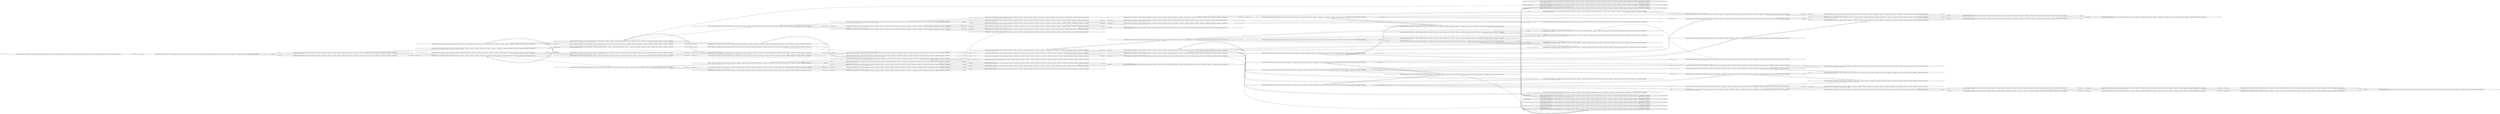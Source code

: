 digraph {
rankdir="LR"
s102[label="(instance index=359, state index=102, atoms={clear(pos6), clear(pos14), clear(pos7), clear(pos3), clear(pos9), at(block01,pos0), clear(pos11), clear(pos10), clear(pos8), at(robot,pos15), clear(pos4), clear(pos12), at(block01,pos5), clear(pos13), clear(pos1), clear(pos2)})"]
s71[label="(instance index=359, state index=71, atoms={clear(pos6), clear(pos14), at(robot,pos11), clear(pos15), clear(pos7), clear(pos3), clear(pos9), at(block01,pos0), clear(pos10), clear(pos8), clear(pos4), clear(pos12), at(block01,pos5), clear(pos13), clear(pos1), clear(pos2)})"]
s46[label="(instance index=359, state index=46, atoms={clear(pos6), clear(pos14), clear(pos15), clear(pos7), clear(pos3), clear(pos9), at(block01,pos0), clear(pos11), clear(pos8), clear(pos4), at(robot,pos10), clear(pos12), at(block01,pos5), clear(pos13), clear(pos1), clear(pos2)})"]
s47[label="(instance index=359, state index=47, atoms={clear(pos6), clear(pos14), clear(pos15), clear(pos7), clear(pos3), clear(pos9), at(block01,pos0), clear(pos11), clear(pos10), at(robot,pos13), clear(pos8), clear(pos4), clear(pos12), at(block01,pos5), clear(pos1), clear(pos2)})"]
s29[label="(instance index=359, state index=29, atoms={clear(pos6), clear(pos14), clear(pos15), clear(pos7), clear(pos3), at(block01,pos0), clear(pos11), clear(pos10), clear(pos8), clear(pos4), clear(pos12), at(block01,pos5), clear(pos13), clear(pos1), at(robot,pos9), clear(pos2)})"]
s9[label="(instance index=359, state index=9, atoms={clear(pos6), clear(pos14), at(robot,pos11), at(block01,pos9), clear(pos15), clear(pos7), clear(pos3), at(block01,pos0), clear(pos10), clear(pos8), clear(pos4), clear(pos12), clear(pos5), clear(pos13), clear(pos1), clear(pos2)})"]
s6[label="(instance index=359, state index=6, atoms={clear(pos6), clear(pos14), at(block01,pos9), clear(pos15), clear(pos7), at(block01,pos0), clear(pos11), clear(pos10), clear(pos8), clear(pos4), clear(pos12), clear(pos5), clear(pos13), at(robot,pos3), clear(pos1), clear(pos2)})"]
s69[label="(instance index=359, state index=69, atoms={clear(pos6), clear(pos14), clear(pos15), clear(pos7), clear(pos3), clear(pos9), at(block01,pos0), clear(pos11), clear(pos10), at(robot,pos12), clear(pos8), clear(pos4), at(block01,pos5), clear(pos13), clear(pos1), clear(pos2)})"]
s1[label="(instance index=359, state index=1, atoms={clear(pos6), clear(pos14), at(robot,pos2), at(block01,pos9), clear(pos15), clear(pos7), clear(pos3), at(block01,pos0), clear(pos11), clear(pos10), clear(pos8), clear(pos4), clear(pos12), clear(pos5), clear(pos13), clear(pos1)})"]
s3[label="(instance index=359, state index=3, atoms={clear(pos6), clear(pos14), at(block01,pos9), clear(pos15), clear(pos3), at(block01,pos0), clear(pos11), clear(pos10), clear(pos8), clear(pos4), clear(pos12), clear(pos5), clear(pos13), clear(pos1), at(robot,pos7), clear(pos2)})"]
s4[label="(instance index=359, state index=4, atoms={clear(pos6), clear(pos14), at(block01,pos9), clear(pos15), clear(pos7), clear(pos3), at(block01,pos0), clear(pos11), clear(pos8), clear(pos4), at(robot,pos10), clear(pos12), clear(pos5), clear(pos13), clear(pos1), clear(pos2)})"]
s45[label="(instance index=359, state index=45, atoms={clear(pos6), clear(pos14), clear(pos15), clear(pos7), clear(pos3), clear(pos9), at(block01,pos0), clear(pos11), clear(pos10), at(robot,pos8), clear(pos4), clear(pos12), at(block01,pos5), clear(pos13), clear(pos1), clear(pos2)})"]
s16[label="(instance index=359, state index=16, atoms={clear(pos6), clear(pos14), at(block01,pos9), clear(pos7), clear(pos3), at(block01,pos0), clear(pos11), clear(pos10), clear(pos8), at(robot,pos15), clear(pos4), clear(pos12), clear(pos5), clear(pos13), clear(pos1), clear(pos2)})"]
s48[label="(instance index=359, state index=48, atoms={clear(pos6), clear(pos14), clear(pos15), clear(pos7), clear(pos3), clear(pos9), at(block01,pos0), clear(pos11), clear(pos10), clear(pos8), clear(pos4), at(block01,pos1), at(robot,pos5), clear(pos12), clear(pos13), clear(pos2)})"]
s0[label="(instance index=359, state index=0, atoms={clear(pos14), at(block01,pos9), clear(pos15), clear(pos7), clear(pos3), at(block01,pos0), clear(pos11), clear(pos10), at(robot,pos6), clear(pos8), clear(pos4), clear(pos12), clear(pos5), clear(pos13), clear(pos1), clear(pos2)})"]
s5[label="(instance index=359, state index=5, atoms={clear(pos6), clear(pos14), at(block01,pos9), clear(pos15), clear(pos7), clear(pos3), at(block01,pos0), clear(pos11), clear(pos10), at(robot,pos1), clear(pos8), clear(pos4), clear(pos12), clear(pos5), clear(pos13), clear(pos2)})"]
s68[label="(instance index=359, state index=68, atoms={clear(pos6), clear(pos14), clear(pos15), clear(pos7), clear(pos3), clear(pos9), at(block01,pos0), clear(pos11), clear(pos10), clear(pos8), clear(pos12), at(block01,pos5), clear(pos13), clear(pos1), at(robot,pos4), clear(pos2)})"]
s10[label="(instance index=359, state index=10, atoms={clear(pos6), at(block01,pos9), clear(pos15), clear(pos7), clear(pos3), at(block01,pos0), clear(pos11), clear(pos10), clear(pos8), clear(pos4), clear(pos12), clear(pos5), clear(pos13), clear(pos1), at(robot,pos14), clear(pos2)})"]
s11[label="(instance index=359, state index=11, atoms={clear(pos6), clear(pos14), clear(pos15), clear(pos7), clear(pos3), at(block01,pos0), clear(pos11), clear(pos10), clear(pos4), clear(pos12), clear(pos5), clear(pos13), at(block01,pos8), clear(pos1), at(robot,pos9), clear(pos2)})"]
s75[label="(instance index=359, state index=75, atoms={clear(pos6), clear(pos14), clear(pos15), clear(pos7), clear(pos3), at(block01,pos0), clear(pos11), clear(pos10), clear(pos8), clear(pos4), at(block01,pos1), clear(pos12), clear(pos5), clear(pos13), at(robot,pos9), clear(pos2)})"]
s74[label="(instance index=359, state index=74, atoms={clear(pos14), clear(pos15), clear(pos7), clear(pos3), clear(pos9), at(block01,pos0), clear(pos11), clear(pos10), at(robot,pos6), clear(pos8), clear(pos4), at(block01,pos1), clear(pos12), clear(pos5), clear(pos13), clear(pos2)})"]
s73[label="(instance index=359, state index=73, atoms={clear(pos6), clear(pos14), clear(pos15), clear(pos7), clear(pos3), clear(pos9), at(block01,pos0), clear(pos11), clear(pos10), clear(pos8), at(block01,pos1), clear(pos12), clear(pos5), clear(pos13), at(robot,pos4), clear(pos2)})"]
s17[label="(instance index=359, state index=17, atoms={clear(pos6), clear(pos14), at(block01,pos9), clear(pos15), clear(pos7), clear(pos3), at(block01,pos0), clear(pos11), clear(pos10), at(robot,pos13), clear(pos8), clear(pos4), clear(pos12), clear(pos5), clear(pos1), clear(pos2)})"]
s2[label="(instance index=359, state index=2, atoms={clear(pos6), clear(pos14), at(block01,pos9), clear(pos15), clear(pos7), clear(pos3), at(block01,pos0), clear(pos11), clear(pos10), clear(pos8), clear(pos4), at(robot,pos5), clear(pos12), clear(pos13), clear(pos1), clear(pos2)})"]
s20[label="(instance index=359, state index=20, atoms={clear(pos6), clear(pos14), clear(pos15), clear(pos7), clear(pos3), clear(pos9), at(block01,pos0), clear(pos11), clear(pos10), at(robot,pos13), clear(pos4), clear(pos12), clear(pos5), at(block01,pos8), clear(pos1), clear(pos2)})"]
s19[label="(instance index=359, state index=19, atoms={clear(pos6), clear(pos14), clear(pos15), clear(pos7), clear(pos3), clear(pos9), at(block01,pos0), clear(pos11), clear(pos4), at(robot,pos10), clear(pos12), clear(pos5), clear(pos13), at(block01,pos8), clear(pos1), clear(pos2)})"]
s18[label="(instance index=359, state index=18, atoms={clear(pos6), clear(pos14), clear(pos15), clear(pos7), clear(pos3), clear(pos9), at(block01,pos0), clear(pos11), clear(pos10), clear(pos4), at(robot,pos5), clear(pos12), clear(pos13), at(block01,pos8), clear(pos1), clear(pos2)})"]
s107[label="(instance index=359, state index=107, atoms={clear(pos6), clear(pos14), clear(pos15), clear(pos7), clear(pos3), clear(pos9), at(block01,pos0), clear(pos11), clear(pos10), at(robot,pos13), clear(pos8), clear(pos4), at(block01,pos1), clear(pos12), clear(pos5), clear(pos2)})"]
s106[label="(instance index=359, state index=106, atoms={clear(pos6), clear(pos14), clear(pos15), clear(pos7), clear(pos3), clear(pos9), at(block01,pos0), clear(pos11), clear(pos8), clear(pos4), at(block01,pos1), at(robot,pos10), clear(pos12), clear(pos5), clear(pos13), clear(pos2)})"]
s103[label="(instance index=359, state index=103, atoms={clear(pos6), clear(pos14), clear(pos15), clear(pos7), clear(pos3), clear(pos9), at(block01,pos0), clear(pos11), clear(pos10), at(robot,pos8), clear(pos4), at(block01,pos1), clear(pos12), clear(pos5), clear(pos13), clear(pos2)})"]
s105[label="(instance index=359, state index=105, atoms={clear(pos6), clear(pos14), clear(pos15), clear(pos3), clear(pos9), at(block01,pos0), clear(pos11), clear(pos10), clear(pos8), clear(pos4), at(block01,pos1), clear(pos12), clear(pos5), clear(pos13), at(robot,pos7), clear(pos2)})"]
s53[label="(instance index=359, state index=53, atoms={at(block01,pos4), clear(pos6), clear(pos14), clear(pos15), clear(pos7), clear(pos3), clear(pos9), at(block01,pos0), clear(pos11), clear(pos10), at(robot,pos8), clear(pos12), clear(pos5), clear(pos13), clear(pos1), clear(pos2)})"]
s21[label="(instance index=359, state index=21, atoms={clear(pos6), clear(pos14), at(block01,pos9), clear(pos15), clear(pos7), clear(pos3), at(block01,pos0), clear(pos11), clear(pos10), at(robot,pos12), clear(pos8), clear(pos4), clear(pos5), clear(pos13), clear(pos1), clear(pos2)})"]
s7[label="(instance index=359, state index=7, atoms={clear(pos6), clear(pos14), at(block01,pos9), clear(pos15), clear(pos7), clear(pos3), at(block01,pos0), clear(pos11), clear(pos10), clear(pos8), clear(pos12), clear(pos5), clear(pos13), clear(pos1), at(robot,pos4), clear(pos2)})"]
s8[label="(instance index=359, state index=8, atoms={clear(pos6), clear(pos14), clear(pos15), clear(pos7), clear(pos3), at(block01,pos0), clear(pos11), clear(pos10), clear(pos8), clear(pos4), clear(pos12), at(block01,pos13), clear(pos5), clear(pos1), at(robot,pos9), clear(pos2)})"]
s34[label="(instance index=359, state index=34, atoms={clear(pos6), clear(pos15), clear(pos7), clear(pos3), clear(pos9), at(block01,pos0), clear(pos11), clear(pos10), clear(pos4), clear(pos12), clear(pos5), clear(pos13), at(block01,pos8), clear(pos1), at(robot,pos14), clear(pos2)})"]
s35[label="(instance index=359, state index=35, atoms={clear(pos6), clear(pos14), clear(pos15), clear(pos7), clear(pos3), clear(pos9), at(block01,pos0), clear(pos11), clear(pos10), at(robot,pos12), clear(pos4), clear(pos5), clear(pos13), at(block01,pos8), clear(pos1), clear(pos2)})"]
s33[label="(instance index=359, state index=33, atoms={clear(pos6), clear(pos14), at(robot,pos11), clear(pos15), clear(pos7), clear(pos3), clear(pos9), at(block01,pos0), clear(pos10), clear(pos4), clear(pos12), clear(pos5), clear(pos13), at(block01,pos8), clear(pos1), clear(pos2)})"]
s32[label="(instance index=359, state index=32, atoms={clear(pos14), clear(pos15), clear(pos7), clear(pos3), clear(pos9), at(block01,pos0), clear(pos11), clear(pos10), at(robot,pos6), clear(pos4), clear(pos12), clear(pos5), clear(pos13), at(block01,pos8), clear(pos1), clear(pos2)})"]
s30[label="(instance index=359, state index=30, atoms={clear(pos6), clear(pos14), clear(pos15), clear(pos7), clear(pos3), clear(pos9), at(block01,pos0), clear(pos11), clear(pos10), at(robot,pos1), clear(pos4), clear(pos12), clear(pos5), clear(pos13), at(block01,pos8), clear(pos2)})"]
s31[label="(instance index=359, state index=31, atoms={clear(pos6), clear(pos14), clear(pos15), clear(pos7), clear(pos3), clear(pos9), at(block01,pos0), clear(pos11), clear(pos10), clear(pos12), clear(pos5), clear(pos13), at(block01,pos8), clear(pos1), at(robot,pos4), clear(pos2)})"]
s142[label="(instance index=359, state index=142, atoms={clear(pos6), clear(pos15), clear(pos7), clear(pos3), clear(pos9), at(block01,pos0), clear(pos11), clear(pos10), clear(pos8), clear(pos4), at(block01,pos1), clear(pos12), clear(pos5), clear(pos13), at(robot,pos14), clear(pos2)})"]
s139[label="(instance index=359, state index=139, atoms={clear(pos6), clear(pos14), clear(pos15), clear(pos7), clear(pos3), clear(pos9), at(block01,pos0), clear(pos11), clear(pos10), at(robot,pos12), clear(pos8), clear(pos4), at(block01,pos1), clear(pos5), clear(pos13), clear(pos2)})"]
s141[label="(instance index=359, state index=141, atoms={clear(pos6), clear(pos14), at(robot,pos11), clear(pos15), clear(pos7), clear(pos3), clear(pos9), at(block01,pos0), clear(pos10), clear(pos8), clear(pos4), at(block01,pos1), clear(pos12), clear(pos5), clear(pos13), clear(pos2)})"]
s79[label="(instance index=359, state index=79, atoms={at(block01,pos4), clear(pos6), clear(pos14), clear(pos15), clear(pos7), clear(pos3), clear(pos9), at(block01,pos0), clear(pos11), clear(pos10), at(robot,pos12), clear(pos8), clear(pos5), clear(pos13), clear(pos1), clear(pos2)})"]
s12[label="(instance index=359, state index=12, atoms={clear(pos6), clear(pos14), at(block01,pos9), clear(pos15), clear(pos7), clear(pos3), at(block01,pos0), clear(pos11), clear(pos10), at(robot,pos8), clear(pos4), clear(pos12), clear(pos5), clear(pos13), clear(pos1), clear(pos2)})"]
s15[label="(instance index=359, state index=15, atoms={clear(pos6), clear(pos14), clear(pos15), clear(pos7), clear(pos3), clear(pos9), at(block01,pos0), clear(pos11), clear(pos8), clear(pos4), at(robot,pos10), clear(pos12), at(block01,pos13), clear(pos5), clear(pos1), clear(pos2)})"]
s14[label="(instance index=359, state index=14, atoms={clear(pos6), clear(pos14), clear(pos15), clear(pos7), clear(pos3), clear(pos9), at(block01,pos0), clear(pos11), clear(pos10), at(robot,pos8), clear(pos4), clear(pos12), at(block01,pos13), clear(pos5), clear(pos1), clear(pos2)})"]
s13[label="(instance index=359, state index=13, atoms={clear(pos6), clear(pos14), clear(pos15), clear(pos7), clear(pos3), clear(pos9), at(block01,pos0), clear(pos11), clear(pos10), clear(pos8), clear(pos4), at(robot,pos5), clear(pos12), at(block01,pos13), clear(pos1), clear(pos2)})"]
s52[label="(instance index=359, state index=52, atoms={clear(pos6), clear(pos14), clear(pos7), clear(pos3), clear(pos9), at(block01,pos0), clear(pos11), clear(pos10), at(robot,pos15), clear(pos4), clear(pos12), clear(pos5), clear(pos13), at(block01,pos8), clear(pos1), clear(pos2)})"]
s51[label="(instance index=359, state index=51, atoms={clear(pos6), clear(pos14), clear(pos15), clear(pos3), clear(pos9), at(block01,pos0), clear(pos11), clear(pos10), clear(pos4), clear(pos12), clear(pos5), clear(pos13), at(block01,pos8), clear(pos1), at(robot,pos7), clear(pos2)})"]
s49[label="(instance index=359, state index=49, atoms={clear(pos6), clear(pos14), at(robot,pos2), clear(pos15), clear(pos7), clear(pos3), clear(pos9), at(block01,pos0), clear(pos11), clear(pos10), clear(pos4), clear(pos12), clear(pos5), clear(pos13), at(block01,pos8), clear(pos1)})"]
s50[label="(instance index=359, state index=50, atoms={clear(pos6), clear(pos14), clear(pos15), clear(pos7), clear(pos3), clear(pos9), at(block01,pos0), clear(pos11), at(block01,pos12), clear(pos10), at(robot,pos8), clear(pos4), clear(pos5), clear(pos13), clear(pos1), clear(pos2)})"]
s169[label="(instance index=359, state index=169, atoms={clear(pos6), clear(pos14), clear(pos7), clear(pos3), clear(pos9), at(block01,pos0), clear(pos11), clear(pos10), clear(pos8), at(robot,pos15), clear(pos4), at(block01,pos1), clear(pos12), clear(pos5), clear(pos13), clear(pos2)})"]
s36[peripheries=2,label="(instance index=359, state index=36, atoms={at(block01,pos10), clear(pos6), clear(pos14), clear(pos15), clear(pos7), clear(pos3), clear(pos9), at(block01,pos0), clear(pos11), clear(pos8), clear(pos4), at(robot,pos5), clear(pos12), clear(pos13), clear(pos1), at-goal(block01), clear(pos2)})"]
s58[peripheries=2,label="(instance index=359, state index=58, atoms={at(block01,pos10), clear(pos6), clear(pos15), clear(pos7), clear(pos3), clear(pos9), at(block01,pos0), clear(pos11), clear(pos8), clear(pos4), clear(pos12), clear(pos5), clear(pos13), clear(pos1), at-goal(block01), at(robot,pos14), clear(pos2)})"]
s37[peripheries=2,label="(instance index=359, state index=37, atoms={at(block01,pos10), clear(pos6), clear(pos14), clear(pos15), clear(pos7), clear(pos3), clear(pos9), at(block01,pos0), clear(pos11), at(robot,pos8), clear(pos4), clear(pos12), clear(pos5), clear(pos13), clear(pos1), at-goal(block01), clear(pos2)})"]
s38[peripheries=2,label="(instance index=359, state index=38, atoms={at(block01,pos10), clear(pos6), clear(pos14), clear(pos15), clear(pos7), clear(pos3), clear(pos9), at(block01,pos0), clear(pos11), at(robot,pos13), clear(pos8), clear(pos4), clear(pos12), clear(pos5), clear(pos1), at-goal(block01), clear(pos2)})"]
s54[peripheries=2,label="(instance index=359, state index=54, atoms={at(block01,pos10), clear(pos6), clear(pos14), clear(pos15), clear(pos7), clear(pos3), clear(pos9), at(block01,pos0), clear(pos11), at(robot,pos1), clear(pos8), clear(pos4), clear(pos12), clear(pos5), clear(pos13), at-goal(block01), clear(pos2)})"]
s83[peripheries=2,label="(instance index=359, state index=83, atoms={at(block01,pos10), clear(pos6), clear(pos14), clear(pos7), clear(pos3), clear(pos9), at(block01,pos0), clear(pos11), clear(pos8), at(robot,pos15), clear(pos4), clear(pos12), clear(pos5), clear(pos13), clear(pos1), at-goal(block01), clear(pos2)})"]
s22[peripheries=2,label="(instance index=359, state index=22, atoms={at(block01,pos10), clear(pos6), clear(pos14), clear(pos15), clear(pos7), clear(pos3), at(block01,pos0), clear(pos11), clear(pos8), clear(pos4), clear(pos12), clear(pos5), clear(pos13), clear(pos1), at(robot,pos9), at-goal(block01), clear(pos2)})"]
s57[peripheries=2,label="(instance index=359, state index=57, atoms={at(block01,pos10), clear(pos6), clear(pos14), clear(pos15), clear(pos7), clear(pos3), clear(pos9), at(block01,pos0), clear(pos11), at(robot,pos12), clear(pos8), clear(pos4), clear(pos5), clear(pos13), clear(pos1), at-goal(block01), clear(pos2)})"]
s27[label="(instance index=359, state index=27, atoms={clear(pos6), clear(pos14), at(robot,pos11), clear(pos15), clear(pos7), clear(pos3), clear(pos9), at(block01,pos0), clear(pos10), clear(pos8), clear(pos4), clear(pos12), at(block01,pos13), clear(pos5), clear(pos1), clear(pos2)})"]
s25[label="(instance index=359, state index=25, atoms={clear(pos14), clear(pos15), clear(pos7), clear(pos3), clear(pos9), at(block01,pos0), clear(pos11), clear(pos10), at(robot,pos6), clear(pos8), clear(pos4), clear(pos12), at(block01,pos13), clear(pos5), clear(pos1), clear(pos2)})"]
s28[label="(instance index=359, state index=28, atoms={clear(pos6), clear(pos15), clear(pos7), clear(pos3), clear(pos9), at(block01,pos0), clear(pos11), clear(pos10), clear(pos8), clear(pos4), clear(pos12), at(block01,pos13), clear(pos5), clear(pos1), at(robot,pos14), clear(pos2)})"]
s26[label="(instance index=359, state index=26, atoms={clear(pos6), clear(pos14), clear(pos15), clear(pos7), clear(pos3), clear(pos9), at(block01,pos0), clear(pos11), clear(pos10), at(robot,pos12), clear(pos8), clear(pos4), at(block01,pos13), clear(pos5), clear(pos1), clear(pos2)})"]
s24[label="(instance index=359, state index=24, atoms={clear(pos6), clear(pos14), clear(pos15), clear(pos7), clear(pos3), clear(pos9), at(block01,pos0), clear(pos11), clear(pos10), clear(pos8), clear(pos12), at(block01,pos13), clear(pos5), clear(pos1), at(robot,pos4), clear(pos2)})"]
s23[label="(instance index=359, state index=23, atoms={clear(pos6), clear(pos14), clear(pos15), clear(pos7), clear(pos3), clear(pos9), at(block01,pos0), clear(pos11), clear(pos10), at(robot,pos1), clear(pos8), clear(pos4), clear(pos12), at(block01,pos13), clear(pos5), clear(pos2)})"]
s76[label="(instance index=359, state index=76, atoms={clear(pos6), clear(pos14), clear(pos15), clear(pos7), clear(pos9), at(block01,pos0), clear(pos11), clear(pos10), clear(pos4), clear(pos12), clear(pos5), clear(pos13), at(robot,pos3), at(block01,pos8), clear(pos1), clear(pos2)})"]
s77[label="(instance index=359, state index=77, atoms={clear(pos6), clear(pos14), clear(pos15), clear(pos7), clear(pos3), clear(pos9), at(block01,pos0), clear(pos11), at(block01,pos12), clear(pos10), clear(pos8), clear(pos5), clear(pos13), clear(pos1), at(robot,pos4), clear(pos2)})"]
s39[label="(instance index=359, state index=39, atoms={clear(pos6), clear(pos14), at(block01,pos11), clear(pos15), clear(pos7), clear(pos3), clear(pos9), at(block01,pos0), clear(pos8), clear(pos4), at(robot,pos10), clear(pos12), clear(pos5), clear(pos13), clear(pos1), clear(pos2)})"]
s43[label="(instance index=359, state index=43, atoms={clear(pos6), clear(pos14), clear(pos7), clear(pos3), clear(pos9), at(block01,pos0), clear(pos11), clear(pos10), clear(pos8), at(robot,pos15), clear(pos4), clear(pos12), at(block01,pos13), clear(pos5), clear(pos1), clear(pos2)})"]
s41[label="(instance index=359, state index=41, atoms={clear(pos6), clear(pos14), clear(pos15), clear(pos3), clear(pos9), at(block01,pos0), clear(pos11), clear(pos10), clear(pos8), clear(pos4), clear(pos12), at(block01,pos13), clear(pos5), clear(pos1), at(robot,pos7), clear(pos2)})"]
s40[label="(instance index=359, state index=40, atoms={clear(pos6), clear(pos14), at(robot,pos2), clear(pos15), clear(pos7), clear(pos3), clear(pos9), at(block01,pos0), clear(pos11), clear(pos10), clear(pos8), clear(pos4), clear(pos12), at(block01,pos13), clear(pos5), clear(pos1)})"]
s44[label="(instance index=359, state index=44, atoms={clear(pos6), clear(pos14), clear(pos15), clear(pos7), clear(pos3), clear(pos9), at(block01,pos0), clear(pos11), at(block01,pos12), clear(pos10), at(robot,pos13), clear(pos8), clear(pos4), clear(pos5), clear(pos1), clear(pos2)})"]
s61[label="(instance index=359, state index=61, atoms={clear(pos6), at(block01,pos11), clear(pos15), clear(pos7), clear(pos3), clear(pos9), at(block01,pos0), clear(pos10), clear(pos8), clear(pos4), clear(pos12), clear(pos5), clear(pos13), clear(pos1), at(robot,pos14), clear(pos2)})"]
s60[label="(instance index=359, state index=60, atoms={clear(pos6), clear(pos14), at(block01,pos11), clear(pos15), clear(pos7), clear(pos3), at(block01,pos0), clear(pos10), clear(pos8), clear(pos4), clear(pos12), clear(pos5), clear(pos13), clear(pos1), at(robot,pos9), clear(pos2)})"]
s59[label="(instance index=359, state index=59, atoms={clear(pos14), at(block01,pos11), clear(pos15), clear(pos7), clear(pos3), clear(pos9), at(block01,pos0), clear(pos10), at(robot,pos6), clear(pos8), clear(pos4), clear(pos12), clear(pos5), clear(pos13), clear(pos1), clear(pos2)})"]
s62[label="(instance index=359, state index=62, atoms={clear(pos6), clear(pos14), clear(pos15), clear(pos7), clear(pos9), at(block01,pos0), clear(pos11), clear(pos10), clear(pos8), clear(pos4), clear(pos12), at(block01,pos13), clear(pos5), at(robot,pos3), clear(pos1), clear(pos2)})"]
s67[label="(instance index=359, state index=67, atoms={clear(pos6), clear(pos15), clear(pos7), clear(pos3), clear(pos9), at(block01,pos0), clear(pos11), at(block01,pos12), clear(pos10), clear(pos8), clear(pos4), clear(pos5), clear(pos13), clear(pos1), at(robot,pos14), clear(pos2)})"]
s66[label="(instance index=359, state index=66, atoms={clear(pos6), clear(pos14), clear(pos15), clear(pos7), clear(pos3), at(block01,pos0), clear(pos11), at(block01,pos12), clear(pos10), clear(pos8), clear(pos4), clear(pos5), clear(pos13), clear(pos1), at(robot,pos9), clear(pos2)})"]
s90[label="(instance index=359, state index=90, atoms={clear(pos6), clear(pos14), at(block01,pos11), clear(pos7), clear(pos3), clear(pos9), at(block01,pos0), clear(pos10), clear(pos8), at(robot,pos15), clear(pos4), clear(pos12), clear(pos5), clear(pos13), clear(pos1), clear(pos2)})"]
s89[label="(instance index=359, state index=89, atoms={clear(pos6), clear(pos14), at(block01,pos11), clear(pos15), clear(pos7), clear(pos3), clear(pos9), at(block01,pos0), clear(pos10), at(robot,pos13), clear(pos8), clear(pos4), clear(pos12), clear(pos5), clear(pos1), clear(pos2)})"]
s86[label="(instance index=359, state index=86, atoms={clear(pos6), clear(pos14), at(block01,pos11), clear(pos15), clear(pos7), clear(pos3), clear(pos9), at(block01,pos0), clear(pos10), clear(pos8), clear(pos4), at(robot,pos5), clear(pos12), clear(pos13), clear(pos1), clear(pos2)})"]
s88[label="(instance index=359, state index=88, atoms={clear(pos6), clear(pos14), at(block01,pos11), clear(pos15), clear(pos7), clear(pos3), clear(pos9), at(block01,pos0), clear(pos10), at(robot,pos8), clear(pos4), clear(pos12), clear(pos5), clear(pos13), clear(pos1), clear(pos2)})"]
s85[label="(instance index=359, state index=85, atoms={clear(pos6), clear(pos14), at(block01,pos11), at(robot,pos2), clear(pos15), clear(pos7), clear(pos3), clear(pos9), at(block01,pos0), clear(pos10), clear(pos8), clear(pos4), clear(pos12), clear(pos5), clear(pos13), clear(pos1)})"]
s42[label="(instance index=359, state index=42, atoms={clear(pos6), clear(pos15), clear(pos7), clear(pos3), clear(pos9), at(block01,pos0), clear(pos11), clear(pos10), at(robot,pos13), at(block01,pos14), clear(pos8), clear(pos4), clear(pos12), clear(pos5), clear(pos1), clear(pos2)})"]
s97[label="(instance index=359, state index=97, atoms={clear(pos6), clear(pos14), clear(pos7), clear(pos3), clear(pos9), at(block01,pos0), clear(pos11), at(block01,pos12), clear(pos10), clear(pos8), at(robot,pos15), clear(pos4), clear(pos5), clear(pos13), clear(pos1), clear(pos2)})"]
s96[label="(instance index=359, state index=96, atoms={clear(pos6), clear(pos14), clear(pos15), clear(pos7), clear(pos3), clear(pos9), at(block01,pos0), clear(pos11), at(block01,pos12), clear(pos8), clear(pos4), at(robot,pos10), clear(pos5), clear(pos13), clear(pos1), clear(pos2)})"]
s95[label="(instance index=359, state index=95, atoms={clear(pos6), clear(pos14), clear(pos15), clear(pos7), clear(pos3), clear(pos9), at(block01,pos0), clear(pos11), at(block01,pos12), clear(pos10), clear(pos8), clear(pos4), at(robot,pos5), clear(pos13), clear(pos1), clear(pos2)})"]
s122[label="(instance index=359, state index=122, atoms={clear(pos6), clear(pos14), at(block01,pos11), clear(pos15), clear(pos7), clear(pos3), clear(pos9), at(block01,pos0), clear(pos10), at(robot,pos12), clear(pos8), clear(pos4), clear(pos5), clear(pos13), clear(pos1), clear(pos2)})"]
s118[label="(instance index=359, state index=118, atoms={clear(pos6), clear(pos14), at(block01,pos11), clear(pos15), clear(pos7), clear(pos3), clear(pos9), at(block01,pos0), clear(pos10), at(robot,pos1), clear(pos8), clear(pos4), clear(pos12), clear(pos5), clear(pos13), clear(pos2)})"]
s120[label="(instance index=359, state index=120, atoms={clear(pos6), clear(pos14), at(block01,pos11), clear(pos15), clear(pos7), clear(pos3), clear(pos9), at(block01,pos0), clear(pos10), clear(pos8), clear(pos12), clear(pos5), clear(pos13), clear(pos1), at(robot,pos4), clear(pos2)})"]
s64[label="(instance index=359, state index=64, atoms={clear(pos6), clear(pos15), clear(pos7), clear(pos3), clear(pos9), at(block01,pos0), clear(pos11), clear(pos10), at(robot,pos12), at(block01,pos14), clear(pos8), clear(pos4), clear(pos5), clear(pos13), clear(pos1), clear(pos2)})"]
s65[label="(instance index=359, state index=65, atoms={clear(pos6), clear(pos7), clear(pos3), clear(pos9), at(block01,pos0), clear(pos11), clear(pos10), clear(pos8), clear(pos4), clear(pos12), clear(pos5), clear(pos13), clear(pos1), at(block01,pos15), at(robot,pos14), clear(pos2)})"]
s131[label="(instance index=359, state index=131, atoms={clear(pos6), clear(pos14), at(robot,pos11), clear(pos15), clear(pos7), clear(pos3), clear(pos9), at(block01,pos0), at(block01,pos12), clear(pos10), clear(pos8), clear(pos4), clear(pos5), clear(pos13), clear(pos1), clear(pos2)})"]
s130[label="(instance index=359, state index=130, atoms={clear(pos14), clear(pos15), clear(pos7), clear(pos3), clear(pos9), at(block01,pos0), clear(pos11), at(block01,pos12), clear(pos10), at(robot,pos6), clear(pos8), clear(pos4), clear(pos5), clear(pos13), clear(pos1), clear(pos2)})"]
s129[label="(instance index=359, state index=129, atoms={clear(pos6), clear(pos14), clear(pos15), clear(pos7), clear(pos3), clear(pos9), at(block01,pos0), clear(pos11), at(block01,pos12), clear(pos10), at(robot,pos1), clear(pos8), clear(pos4), clear(pos5), clear(pos13), clear(pos2)})"]
s94[label="(instance index=359, state index=94, atoms={clear(pos6), clear(pos14), clear(pos7), clear(pos3), clear(pos9), at(block01,pos0), clear(pos11), clear(pos10), at(robot,pos13), clear(pos8), clear(pos4), clear(pos12), clear(pos5), clear(pos1), at(block01,pos15), clear(pos2)})"]
s93[label="(instance index=359, state index=93, atoms={clear(pos6), clear(pos14), clear(pos7), clear(pos3), clear(pos9), at(block01,pos0), clear(pos11), clear(pos8), clear(pos4), at(robot,pos10), clear(pos12), clear(pos5), clear(pos13), clear(pos1), at(block01,pos15), clear(pos2)})"]
s163[label="(instance index=359, state index=163, atoms={clear(pos6), clear(pos14), clear(pos15), clear(pos3), clear(pos9), at(block01,pos0), clear(pos11), at(block01,pos12), clear(pos10), clear(pos8), clear(pos4), clear(pos5), clear(pos13), clear(pos1), at(robot,pos7), clear(pos2)})"]
s162[label="(instance index=359, state index=162, atoms={clear(pos6), clear(pos14), at(robot,pos2), clear(pos15), clear(pos7), clear(pos3), clear(pos9), at(block01,pos0), clear(pos11), at(block01,pos12), clear(pos10), clear(pos8), clear(pos4), clear(pos5), clear(pos13), clear(pos1)})"]
s126[label="(instance index=359, state index=126, atoms={clear(pos14), clear(pos7), clear(pos3), clear(pos9), at(block01,pos0), clear(pos11), clear(pos10), at(robot,pos6), clear(pos8), clear(pos4), clear(pos12), clear(pos5), clear(pos13), clear(pos1), at(block01,pos15), clear(pos2)})"]
s128[label="(instance index=359, state index=128, atoms={clear(pos6), clear(pos14), clear(pos7), clear(pos3), clear(pos9), at(block01,pos0), clear(pos11), clear(pos10), at(robot,pos12), clear(pos8), clear(pos4), clear(pos5), clear(pos13), clear(pos1), at(block01,pos15), clear(pos2)})"]
s187[label="(instance index=359, state index=187, atoms={clear(pos6), clear(pos14), clear(pos15), clear(pos7), clear(pos9), at(block01,pos0), clear(pos11), at(block01,pos12), clear(pos10), clear(pos8), clear(pos4), clear(pos5), clear(pos13), at(robot,pos3), clear(pos1), clear(pos2)})"]
s159[label="(instance index=359, state index=159, atoms={clear(pos6), clear(pos14), at(robot,pos2), clear(pos7), clear(pos3), clear(pos9), at(block01,pos0), clear(pos11), clear(pos10), clear(pos8), clear(pos4), clear(pos12), clear(pos5), clear(pos13), clear(pos1), at(block01,pos15)})"]
s160[label="(instance index=359, state index=160, atoms={clear(pos6), clear(pos14), clear(pos7), clear(pos3), clear(pos9), at(block01,pos0), clear(pos11), clear(pos10), clear(pos8), clear(pos4), at(robot,pos5), clear(pos12), clear(pos13), clear(pos1), at(block01,pos15), clear(pos2)})"]
s185[label="(instance index=359, state index=185, atoms={clear(pos6), clear(pos14), clear(pos7), clear(pos3), clear(pos9), at(block01,pos0), clear(pos11), clear(pos10), at(robot,pos1), clear(pos8), clear(pos4), clear(pos12), clear(pos5), clear(pos13), at(block01,pos15), clear(pos2)})"]
Dangling [ label = "", style = invis ]
{ rank = same; Dangling }
Dangling -> s0
{ rank = same; s0}
{ rank = same; s71}
{ rank = same; s46,s47}
{ rank = same; s29,s9,s6,s69}
{ rank = same; s1,s3,s4,s45,s16,s48}
{ rank = same; s0,s5,s68,s10,s11,s75,s74,s73}
{ rank = same; s17,s2,s20,s19,s18,s107,s106,s103,s105,s53}
{ rank = same; s21,s7,s8,s34,s35,s33,s32,s30,s31,s142,s139,s141,s79}
{ rank = same; s12,s15,s14,s13,s52,s51,s49,s50,s169}
{ rank = same; s36,s58,s37,s38,s54,s83,s22,s57,s27,s25,s28,s26,s24,s23,s76,s77}
{ rank = same; s39,s43,s41,s40,s44}
{ rank = same; s61,s60,s59,s62,s67,s66}
{ rank = same; s90,s89,s86,s88,s85,s42,s97,s96,s95}
{ rank = same; s122,s118,s120,s64,s65,s131,s130,s129}
{ rank = same; s94,s93,s163,s162}
{ rank = same; s126,s128,s187}
{ rank = same; s159,s160}
{ rank = same; s185}
{
s102->s71
}
{
s71->s47
s71->s102
s71->s46
}
{
s46->s71
s46->s29
s47->s69
s47->s71
s47->s29
}
{
s29->s47
s29->s46
s29->s45
s29->s48
s9->s3
s9->s4
s9->s16
s6->s3
s6->s1
s69->s47
s69->s45
}
{
s1->s5
s1->s6
s1->s0
s3->s6
s3->s9
s3->s0
s4->s11
s4->s9
s4->s10
s4->s0
s45->s69
s45->s68
s45->s29
s16->s10
s16->s9
s48->s75
s48->s74
s48->s73
}
{
s0->s4
s0->s3
s0->s2
s0->s1
s5->s2
s5->s1
s68->s45
s68->s2
s10->s17
s10->s4
s10->s16
s11->s20
s11->s19
s11->s18
s75->s107
s75->s106
s75->s103
s75->s48
s74->s106
s74->s105
s74->s53
s74->s48
s73->s103
s73->s48
}
{
s17->s29
s17->s21
s17->s10
s2->s7
s2->s8
s2->s5
s2->s0
s20->s34
s20->s35
s20->s11
s19->s11
s19->s34
s19->s33
s19->s32
s18->s30
s18->s31
s18->s11
s18->s32
s107->s142
s107->s139
s107->s75
s106->s142
s106->s141
s106->s75
s106->s74
s103->s75
s103->s139
s103->s73
s105->s79
s105->s141
s105->s74
s53->s79
s53->s74
}
{
s21->s12
s21->s17
s7->s12
s7->s2
s8->s15
s8->s14
s8->s13
s34->s20
s34->s52
s34->s19
s35->s53
s35->s20
s33->s52
s33->s19
s33->s51
s32->s51
s32->s18
s32->s19
s32->s49
s30->s18
s30->s49
s31->s50
s31->s18
s142->s107
s142->s106
s142->s169
s139->s103
s139->s107
s141->s105
s141->s106
s141->s169
s79->s53
s79->s105
}
{
s12->s7
s12->s22
s12->s21
s15->s27
s15->s25
s15->s28
s15->s8
s14->s26
s14->s8
s14->s24
s13->s23
s13->s8
s13->s25
s13->s24
s52->s34
s52->s33
s51->s76
s51->s33
s51->s32
s49->s30
s49->s76
s49->s32
s50->s77
s50->s66
s169->s142
s169->s141
}
{
s36->s22
s36->s54
s58->s4
s58->s38
s58->s83
s37->s22
s37->s54
s37->s57
s38->s22
s38->s58
s38->s57
s54->s37
s54->s36
s83->s58
s22->s39
s22->s38
s22->s37
s22->s36
s57->s38
s57->s37
s27->s15
s27->s43
s27->s41
s25->s13
s25->s41
s25->s15
s25->s40
s28->s15
s28->s44
s28->s43
s26->s14
s26->s42
s24->s14
s24->s13
s23->s13
s23->s40
s76->s51
s76->s49
s77->s95
s77->s50
}
{
s39->s61
s39->s60
s39->s59
s43->s28
s43->s27
s41->s62
s41->s27
s41->s25
s40->s23
s40->s62
s40->s25
s44->s67
s44->s66
}
{
s61->s39
s61->s90
s61->s89
s60->s86
s60->s39
s60->s89
s60->s88
s59->s39
s59->s86
s59->s85
s59->s42
s62->s41
s62->s40
s67->s44
s67->s97
s67->s96
s66->s44
s66->s95
s66->s50
s66->s96
}
{
s90->s61
s90->s28
s89->s61
s89->s60
s89->s122
s86->s118
s86->s59
s86->s60
s86->s120
s88->s122
s88->s60
s88->s120
s85->s59
s85->s118
s85->s64
s42->s59
s42->s65
s42->s64
s97->s131
s97->s67
s96->s66
s96->s131
s96->s130
s96->s67
s95->s77
s95->s66
s95->s130
s95->s129
}
{
s122->s89
s122->s88
s118->s86
s118->s85
s120->s86
s120->s88
s64->s85
s64->s42
s65->s94
s65->s93
s131->s163
s131->s97
s131->s96
s130->s95
s130->s163
s130->s162
s130->s96
s129->s95
s129->s162
}
{
s94->s126
s94->s65
s94->s128
s93->s126
s93->s65
s163->s131
s163->s187
s163->s130
s162->s187
s162->s130
s162->s129
}
{
s126->s159
s126->s94
s126->s93
s126->s160
s128->s159
s128->s94
s187->s163
s187->s162
}
{
s159->s126
s159->s185
s159->s128
s160->s126
s160->s185
}
{
s185->s159
s185->s160
}
}
